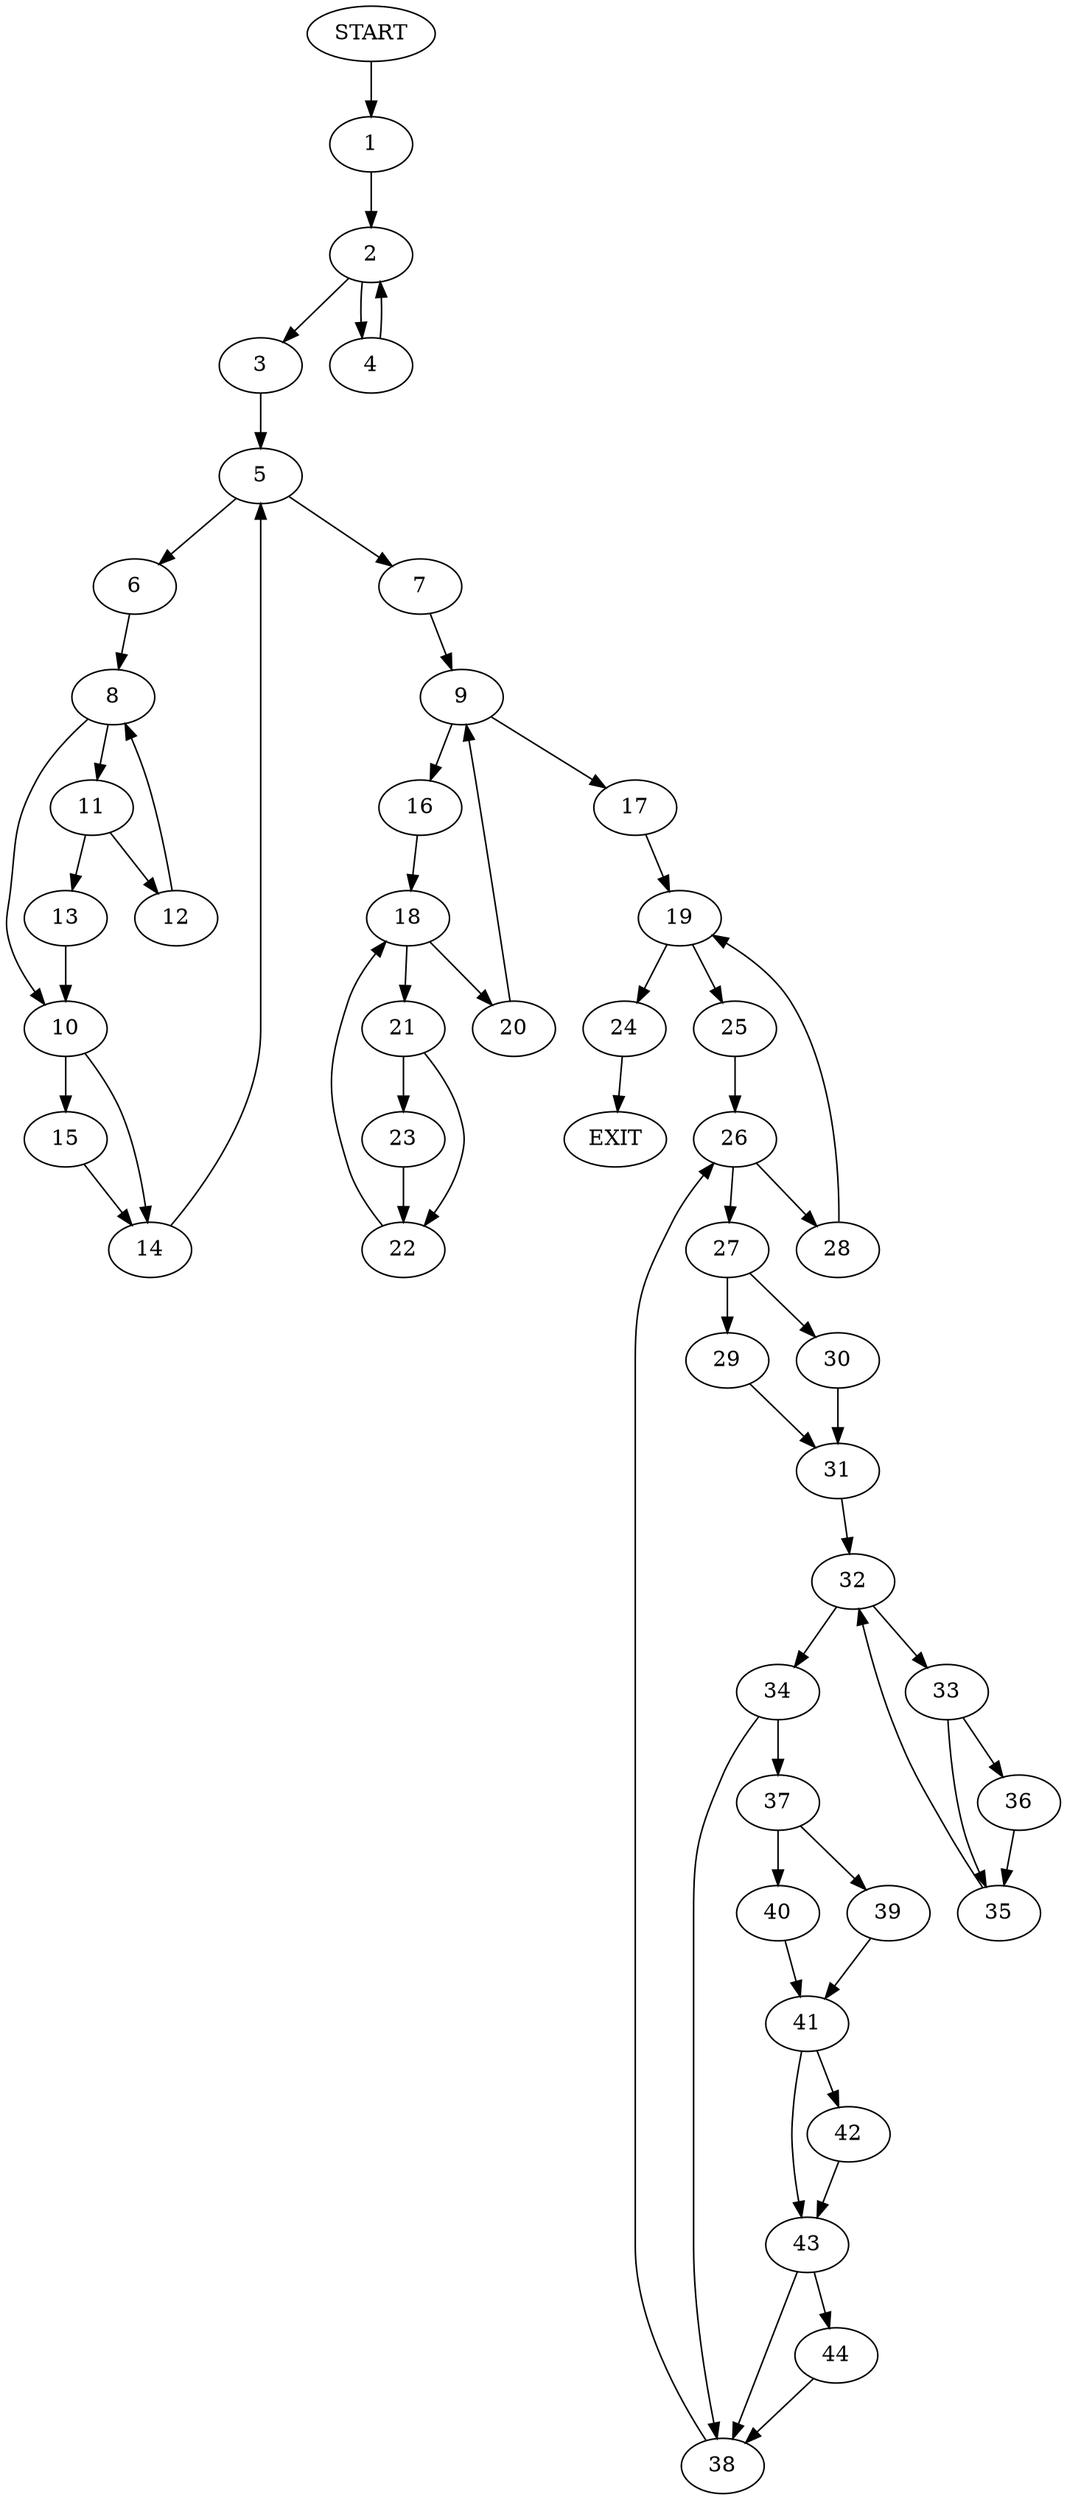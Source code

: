 digraph {
0 [label="START"]
45 [label="EXIT"]
0 -> 1
1 -> 2
2 -> 3
2 -> 4
4 -> 2
3 -> 5
5 -> 6
5 -> 7
6 -> 8
7 -> 9
8 -> 10
8 -> 11
11 -> 12
11 -> 13
10 -> 14
10 -> 15
13 -> 10
12 -> 8
14 -> 5
15 -> 14
9 -> 16
9 -> 17
16 -> 18
17 -> 19
18 -> 20
18 -> 21
20 -> 9
21 -> 22
21 -> 23
22 -> 18
23 -> 22
19 -> 24
19 -> 25
25 -> 26
24 -> 45
26 -> 27
26 -> 28
27 -> 29
27 -> 30
28 -> 19
29 -> 31
30 -> 31
31 -> 32
32 -> 33
32 -> 34
33 -> 35
33 -> 36
34 -> 37
34 -> 38
35 -> 32
36 -> 35
37 -> 39
37 -> 40
38 -> 26
40 -> 41
39 -> 41
41 -> 42
41 -> 43
43 -> 38
43 -> 44
42 -> 43
44 -> 38
}
